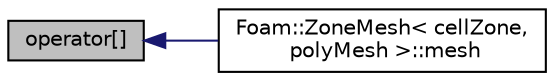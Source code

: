 digraph "operator[]"
{
  bgcolor="transparent";
  edge [fontname="Helvetica",fontsize="10",labelfontname="Helvetica",labelfontsize="10"];
  node [fontname="Helvetica",fontsize="10",shape=record];
  rankdir="LR";
  Node2169 [label="operator[]",height=0.2,width=0.4,color="black", fillcolor="grey75", style="filled", fontcolor="black"];
  Node2169 -> Node2170 [dir="back",color="midnightblue",fontsize="10",style="solid",fontname="Helvetica"];
  Node2170 [label="Foam::ZoneMesh\< cellZone,\l polyMesh \>::mesh",height=0.2,width=0.4,color="black",URL="$a28677.html#ac41d1bc48208a47ffceb25d417eea442",tooltip="Return the mesh reference. "];
}
